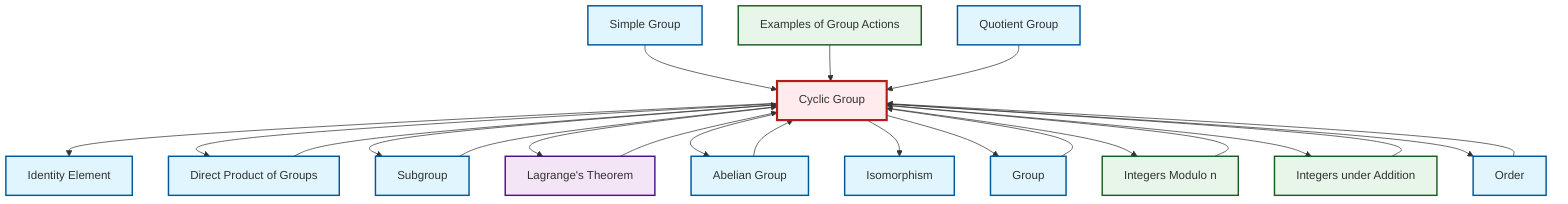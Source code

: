 graph TD
    classDef definition fill:#e1f5fe,stroke:#01579b,stroke-width:2px
    classDef theorem fill:#f3e5f5,stroke:#4a148c,stroke-width:2px
    classDef axiom fill:#fff3e0,stroke:#e65100,stroke-width:2px
    classDef example fill:#e8f5e9,stroke:#1b5e20,stroke-width:2px
    classDef current fill:#ffebee,stroke:#b71c1c,stroke-width:3px
    def-isomorphism["Isomorphism"]:::definition
    def-quotient-group["Quotient Group"]:::definition
    def-direct-product["Direct Product of Groups"]:::definition
    thm-lagrange["Lagrange's Theorem"]:::theorem
    def-simple-group["Simple Group"]:::definition
    def-group["Group"]:::definition
    def-order["Order"]:::definition
    def-cyclic-group["Cyclic Group"]:::definition
    def-abelian-group["Abelian Group"]:::definition
    def-subgroup["Subgroup"]:::definition
    def-identity-element["Identity Element"]:::definition
    ex-group-action-examples["Examples of Group Actions"]:::example
    ex-integers-addition["Integers under Addition"]:::example
    ex-quotient-integers-mod-n["Integers Modulo n"]:::example
    thm-lagrange --> def-cyclic-group
    def-cyclic-group --> def-identity-element
    def-cyclic-group --> def-direct-product
    def-cyclic-group --> def-subgroup
    def-simple-group --> def-cyclic-group
    def-cyclic-group --> thm-lagrange
    ex-group-action-examples --> def-cyclic-group
    ex-integers-addition --> def-cyclic-group
    def-cyclic-group --> def-abelian-group
    def-cyclic-group --> def-isomorphism
    def-cyclic-group --> def-group
    def-abelian-group --> def-cyclic-group
    def-quotient-group --> def-cyclic-group
    def-direct-product --> def-cyclic-group
    def-cyclic-group --> ex-quotient-integers-mod-n
    def-subgroup --> def-cyclic-group
    def-group --> def-cyclic-group
    def-order --> def-cyclic-group
    def-cyclic-group --> ex-integers-addition
    def-cyclic-group --> def-order
    ex-quotient-integers-mod-n --> def-cyclic-group
    class def-cyclic-group current